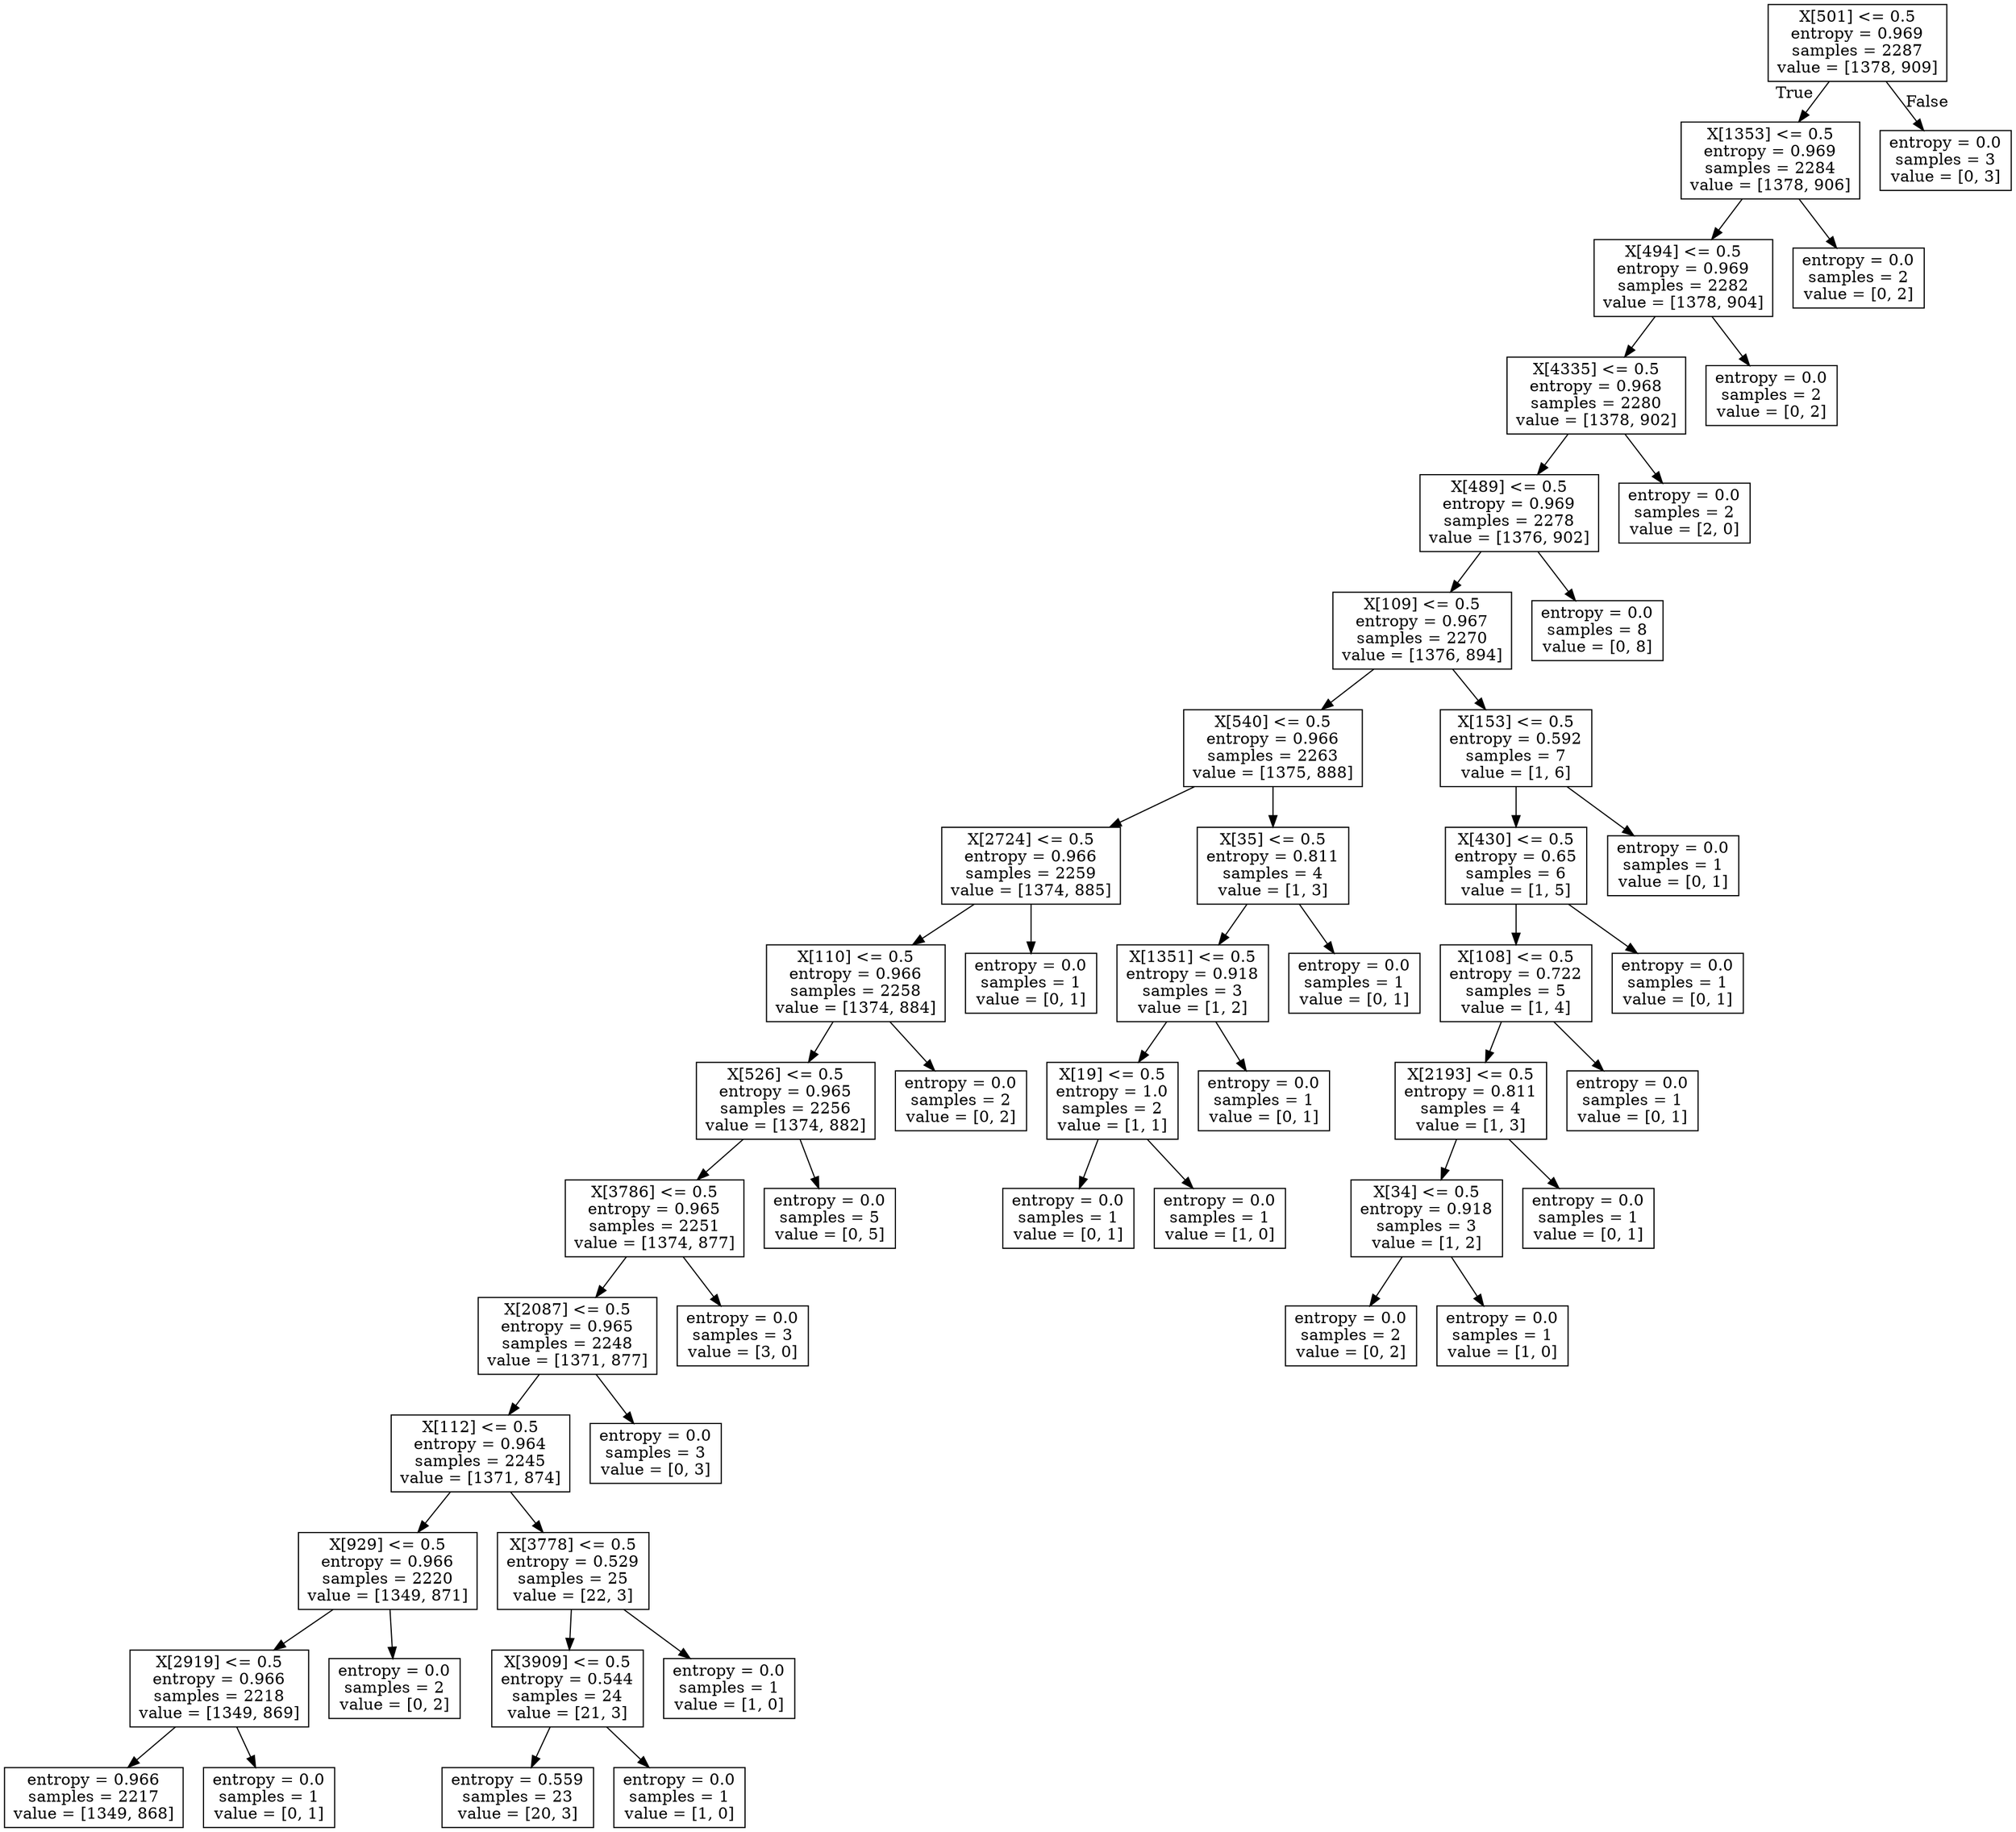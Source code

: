 digraph Tree {
node [shape=box] ;
0 [label="X[501] <= 0.5\nentropy = 0.969\nsamples = 2287\nvalue = [1378, 909]"] ;
1 [label="X[1353] <= 0.5\nentropy = 0.969\nsamples = 2284\nvalue = [1378, 906]"] ;
0 -> 1 [labeldistance=2.5, labelangle=45, headlabel="True"] ;
2 [label="X[494] <= 0.5\nentropy = 0.969\nsamples = 2282\nvalue = [1378, 904]"] ;
1 -> 2 ;
3 [label="X[4335] <= 0.5\nentropy = 0.968\nsamples = 2280\nvalue = [1378, 902]"] ;
2 -> 3 ;
4 [label="X[489] <= 0.5\nentropy = 0.969\nsamples = 2278\nvalue = [1376, 902]"] ;
3 -> 4 ;
5 [label="X[109] <= 0.5\nentropy = 0.967\nsamples = 2270\nvalue = [1376, 894]"] ;
4 -> 5 ;
6 [label="X[540] <= 0.5\nentropy = 0.966\nsamples = 2263\nvalue = [1375, 888]"] ;
5 -> 6 ;
7 [label="X[2724] <= 0.5\nentropy = 0.966\nsamples = 2259\nvalue = [1374, 885]"] ;
6 -> 7 ;
8 [label="X[110] <= 0.5\nentropy = 0.966\nsamples = 2258\nvalue = [1374, 884]"] ;
7 -> 8 ;
9 [label="X[526] <= 0.5\nentropy = 0.965\nsamples = 2256\nvalue = [1374, 882]"] ;
8 -> 9 ;
10 [label="X[3786] <= 0.5\nentropy = 0.965\nsamples = 2251\nvalue = [1374, 877]"] ;
9 -> 10 ;
11 [label="X[2087] <= 0.5\nentropy = 0.965\nsamples = 2248\nvalue = [1371, 877]"] ;
10 -> 11 ;
12 [label="X[112] <= 0.5\nentropy = 0.964\nsamples = 2245\nvalue = [1371, 874]"] ;
11 -> 12 ;
13 [label="X[929] <= 0.5\nentropy = 0.966\nsamples = 2220\nvalue = [1349, 871]"] ;
12 -> 13 ;
14 [label="X[2919] <= 0.5\nentropy = 0.966\nsamples = 2218\nvalue = [1349, 869]"] ;
13 -> 14 ;
15 [label="entropy = 0.966\nsamples = 2217\nvalue = [1349, 868]"] ;
14 -> 15 ;
16 [label="entropy = 0.0\nsamples = 1\nvalue = [0, 1]"] ;
14 -> 16 ;
17 [label="entropy = 0.0\nsamples = 2\nvalue = [0, 2]"] ;
13 -> 17 ;
18 [label="X[3778] <= 0.5\nentropy = 0.529\nsamples = 25\nvalue = [22, 3]"] ;
12 -> 18 ;
19 [label="X[3909] <= 0.5\nentropy = 0.544\nsamples = 24\nvalue = [21, 3]"] ;
18 -> 19 ;
20 [label="entropy = 0.559\nsamples = 23\nvalue = [20, 3]"] ;
19 -> 20 ;
21 [label="entropy = 0.0\nsamples = 1\nvalue = [1, 0]"] ;
19 -> 21 ;
22 [label="entropy = 0.0\nsamples = 1\nvalue = [1, 0]"] ;
18 -> 22 ;
23 [label="entropy = 0.0\nsamples = 3\nvalue = [0, 3]"] ;
11 -> 23 ;
24 [label="entropy = 0.0\nsamples = 3\nvalue = [3, 0]"] ;
10 -> 24 ;
25 [label="entropy = 0.0\nsamples = 5\nvalue = [0, 5]"] ;
9 -> 25 ;
26 [label="entropy = 0.0\nsamples = 2\nvalue = [0, 2]"] ;
8 -> 26 ;
27 [label="entropy = 0.0\nsamples = 1\nvalue = [0, 1]"] ;
7 -> 27 ;
28 [label="X[35] <= 0.5\nentropy = 0.811\nsamples = 4\nvalue = [1, 3]"] ;
6 -> 28 ;
29 [label="X[1351] <= 0.5\nentropy = 0.918\nsamples = 3\nvalue = [1, 2]"] ;
28 -> 29 ;
30 [label="X[19] <= 0.5\nentropy = 1.0\nsamples = 2\nvalue = [1, 1]"] ;
29 -> 30 ;
31 [label="entropy = 0.0\nsamples = 1\nvalue = [0, 1]"] ;
30 -> 31 ;
32 [label="entropy = 0.0\nsamples = 1\nvalue = [1, 0]"] ;
30 -> 32 ;
33 [label="entropy = 0.0\nsamples = 1\nvalue = [0, 1]"] ;
29 -> 33 ;
34 [label="entropy = 0.0\nsamples = 1\nvalue = [0, 1]"] ;
28 -> 34 ;
35 [label="X[153] <= 0.5\nentropy = 0.592\nsamples = 7\nvalue = [1, 6]"] ;
5 -> 35 ;
36 [label="X[430] <= 0.5\nentropy = 0.65\nsamples = 6\nvalue = [1, 5]"] ;
35 -> 36 ;
37 [label="X[108] <= 0.5\nentropy = 0.722\nsamples = 5\nvalue = [1, 4]"] ;
36 -> 37 ;
38 [label="X[2193] <= 0.5\nentropy = 0.811\nsamples = 4\nvalue = [1, 3]"] ;
37 -> 38 ;
39 [label="X[34] <= 0.5\nentropy = 0.918\nsamples = 3\nvalue = [1, 2]"] ;
38 -> 39 ;
40 [label="entropy = 0.0\nsamples = 2\nvalue = [0, 2]"] ;
39 -> 40 ;
41 [label="entropy = 0.0\nsamples = 1\nvalue = [1, 0]"] ;
39 -> 41 ;
42 [label="entropy = 0.0\nsamples = 1\nvalue = [0, 1]"] ;
38 -> 42 ;
43 [label="entropy = 0.0\nsamples = 1\nvalue = [0, 1]"] ;
37 -> 43 ;
44 [label="entropy = 0.0\nsamples = 1\nvalue = [0, 1]"] ;
36 -> 44 ;
45 [label="entropy = 0.0\nsamples = 1\nvalue = [0, 1]"] ;
35 -> 45 ;
46 [label="entropy = 0.0\nsamples = 8\nvalue = [0, 8]"] ;
4 -> 46 ;
47 [label="entropy = 0.0\nsamples = 2\nvalue = [2, 0]"] ;
3 -> 47 ;
48 [label="entropy = 0.0\nsamples = 2\nvalue = [0, 2]"] ;
2 -> 48 ;
49 [label="entropy = 0.0\nsamples = 2\nvalue = [0, 2]"] ;
1 -> 49 ;
50 [label="entropy = 0.0\nsamples = 3\nvalue = [0, 3]"] ;
0 -> 50 [labeldistance=2.5, labelangle=-45, headlabel="False"] ;
}
